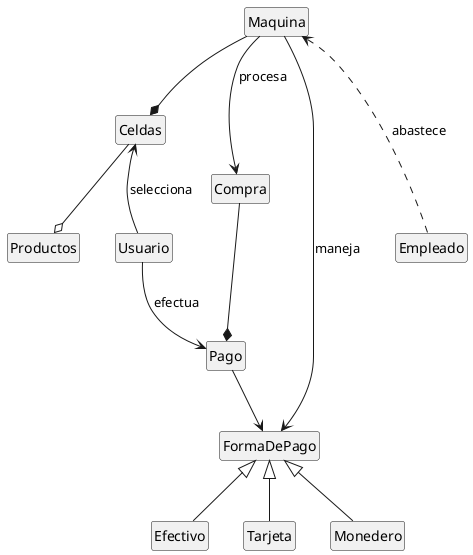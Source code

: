@startuml diagramaDeClases
hide empty members
hide circles

class Maquina
class FormaDePago
class Pago
class Usuario
class Productos
class Celdas
class Compra
class Empleado

Maquina --> FormaDePago : maneja
Maquina --* Celdas
Maquina --> Compra : procesa
Celdas --o Productos
Usuario -U-> Celdas : selecciona 
Usuario --> Pago : efectua
Pago --> FormaDePago 
Compra --* Pago
Empleado .U..> Maquina : abastece
FormaDePago <|-- Efectivo
FormaDePago <|-- Tarjeta
FormaDePago <|-- Monedero

@enduml